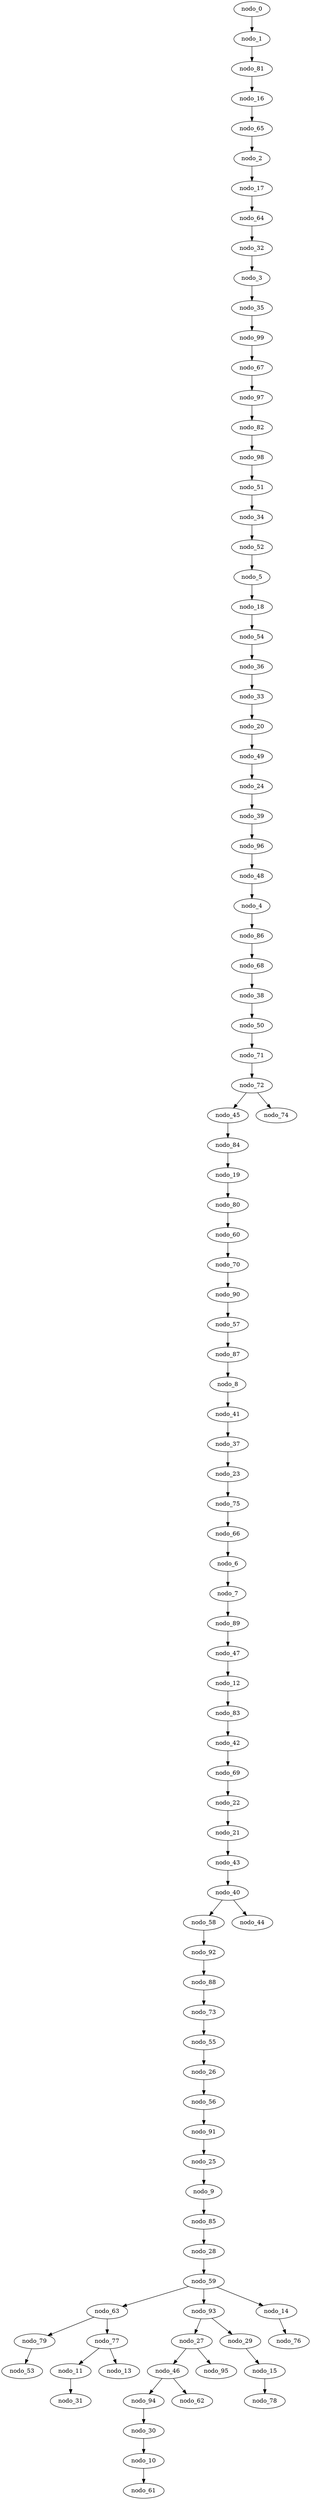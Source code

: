 digraph gen_gilbert_100_dfs_r {
  nodo_54 -> nodo_36;
  nodo_81 -> nodo_16;
  nodo_52 -> nodo_5;
  nodo_46 -> nodo_94;
  nodo_15 -> nodo_78;
  nodo_68 -> nodo_38;
  nodo_10 -> nodo_61;
  nodo_7 -> nodo_89;
  nodo_12 -> nodo_83;
  nodo_37 -> nodo_23;
  nodo_11 -> nodo_31;
  nodo_48 -> nodo_4;
  nodo_70 -> nodo_90;
  nodo_69 -> nodo_22;
  nodo_25 -> nodo_9;
  nodo_58 -> nodo_92;
  nodo_79 -> nodo_53;
  nodo_94 -> nodo_30;
  nodo_59 -> nodo_63;
  nodo_32 -> nodo_3;
  nodo_23 -> nodo_75;
  nodo_22 -> nodo_21;
  nodo_55 -> nodo_26;
  nodo_2 -> nodo_17;
  nodo_88 -> nodo_73;
  nodo_80 -> nodo_60;
  nodo_67 -> nodo_97;
  nodo_36 -> nodo_33;
  nodo_24 -> nodo_39;
  nodo_38 -> nodo_50;
  nodo_84 -> nodo_19;
  nodo_27 -> nodo_46;
  nodo_5 -> nodo_18;
  nodo_60 -> nodo_70;
  nodo_66 -> nodo_6;
  nodo_6 -> nodo_7;
  nodo_83 -> nodo_42;
  nodo_46 -> nodo_62;
  nodo_56 -> nodo_91;
  nodo_18 -> nodo_54;
  nodo_72 -> nodo_45;
  nodo_39 -> nodo_96;
  nodo_99 -> nodo_67;
  nodo_71 -> nodo_72;
  nodo_98 -> nodo_51;
  nodo_97 -> nodo_82;
  nodo_86 -> nodo_68;
  nodo_45 -> nodo_84;
  nodo_27 -> nodo_95;
  nodo_64 -> nodo_32;
  nodo_41 -> nodo_37;
  nodo_59 -> nodo_93;
  nodo_59 -> nodo_14;
  nodo_33 -> nodo_20;
  nodo_19 -> nodo_80;
  nodo_30 -> nodo_10;
  nodo_26 -> nodo_56;
  nodo_21 -> nodo_43;
  nodo_82 -> nodo_98;
  nodo_47 -> nodo_12;
  nodo_65 -> nodo_2;
  nodo_14 -> nodo_76;
  nodo_89 -> nodo_47;
  nodo_93 -> nodo_27;
  nodo_40 -> nodo_58;
  nodo_63 -> nodo_77;
  nodo_63 -> nodo_79;
  nodo_93 -> nodo_29;
  nodo_57 -> nodo_87;
  nodo_17 -> nodo_64;
  nodo_77 -> nodo_13;
  nodo_49 -> nodo_24;
  nodo_29 -> nodo_15;
  nodo_43 -> nodo_40;
  nodo_1 -> nodo_81;
  nodo_42 -> nodo_69;
  nodo_16 -> nodo_65;
  nodo_40 -> nodo_44;
  nodo_9 -> nodo_85;
  nodo_96 -> nodo_48;
  nodo_34 -> nodo_52;
  nodo_92 -> nodo_88;
  nodo_72 -> nodo_74;
  nodo_75 -> nodo_66;
  nodo_0 -> nodo_1;
  nodo_87 -> nodo_8;
  nodo_51 -> nodo_34;
  nodo_85 -> nodo_28;
  nodo_28 -> nodo_59;
  nodo_4 -> nodo_86;
  nodo_90 -> nodo_57;
  nodo_91 -> nodo_25;
  nodo_20 -> nodo_49;
  nodo_35 -> nodo_99;
  nodo_3 -> nodo_35;
  nodo_50 -> nodo_71;
  nodo_73 -> nodo_55;
  nodo_8 -> nodo_41;
  nodo_77 -> nodo_11;
}